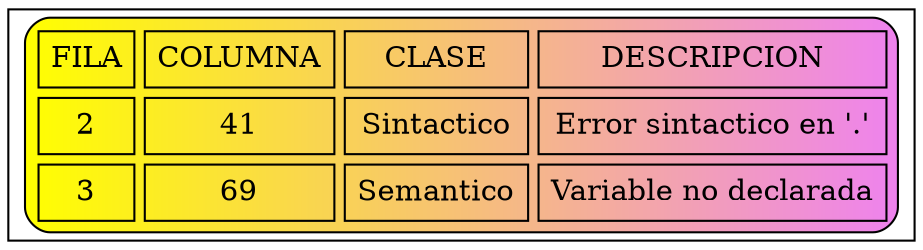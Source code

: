 digraph G{
node [shape=record];
a0 [label=<<TABLE border="1" cellspacing="5" cellpadding="5" style="rounded" bgcolor="yellow:violet">
"<TR><TD>FILA</TD><TD>COLUMNA</TD><TD>CLASE</TD><TD>DESCRIPCION</TD></TR>
<TR><TD>2</TD><TD>41</TD><TD>Sintactico</TD><TD>Error sintactico en '.'</TD></TR>
<TR><TD>3</TD><TD>69</TD><TD>Semantico</TD><TD>Variable no declarada</TD></TR>
</TABLE>>];
}